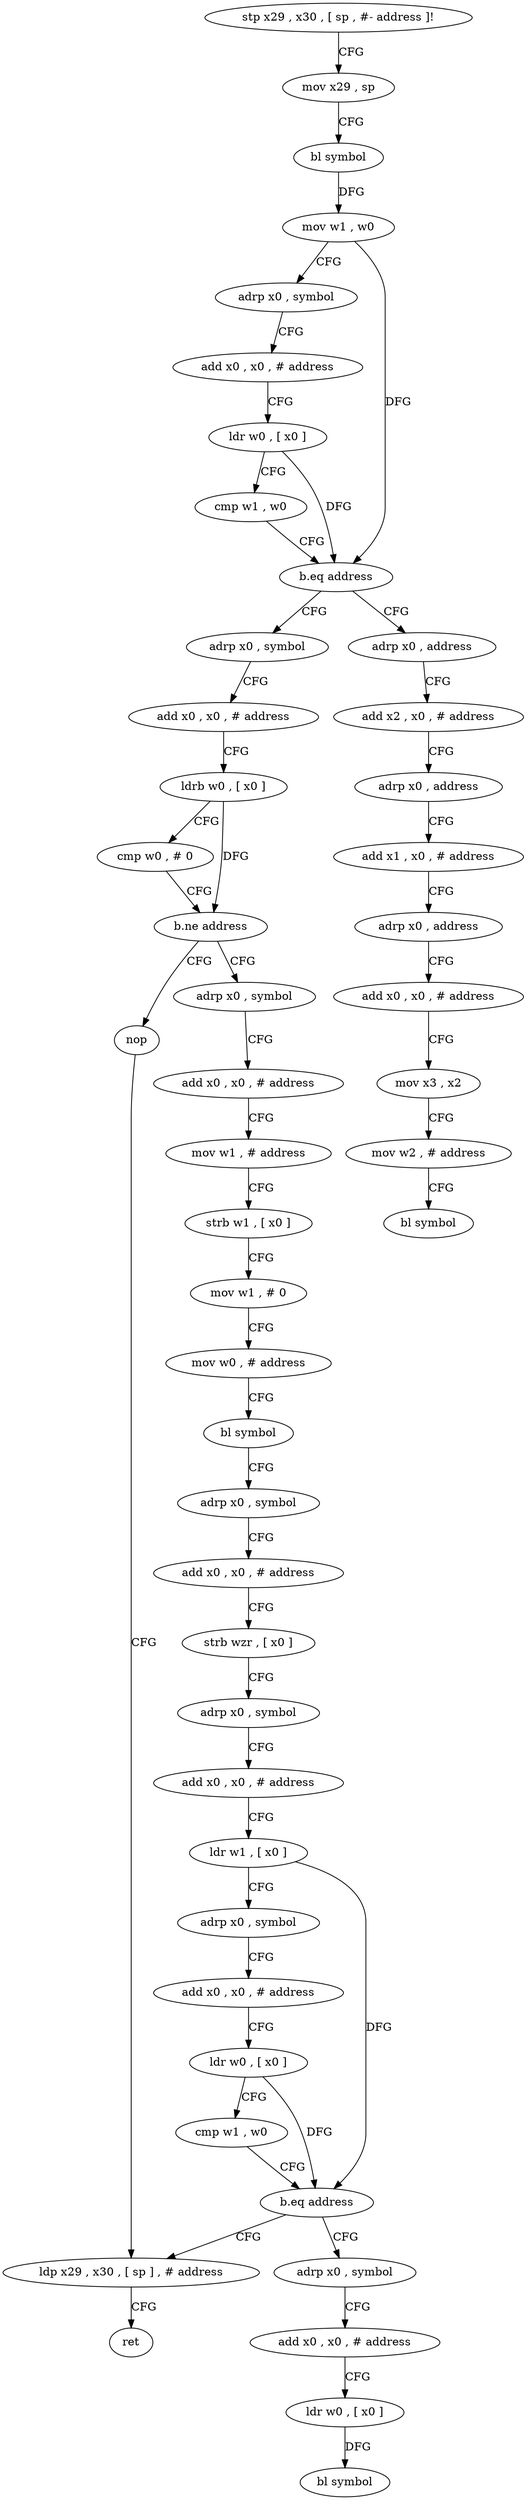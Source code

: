 digraph "func" {
"4214180" [label = "stp x29 , x30 , [ sp , #- address ]!" ]
"4214184" [label = "mov x29 , sp" ]
"4214188" [label = "bl symbol" ]
"4214192" [label = "mov w1 , w0" ]
"4214196" [label = "adrp x0 , symbol" ]
"4214200" [label = "add x0 , x0 , # address" ]
"4214204" [label = "ldr w0 , [ x0 ]" ]
"4214208" [label = "cmp w1 , w0" ]
"4214212" [label = "b.eq address" ]
"4214252" [label = "adrp x0 , symbol" ]
"4214216" [label = "adrp x0 , address" ]
"4214256" [label = "add x0 , x0 , # address" ]
"4214260" [label = "ldrb w0 , [ x0 ]" ]
"4214264" [label = "cmp w0 , # 0" ]
"4214268" [label = "b.ne address" ]
"4214360" [label = "nop" ]
"4214272" [label = "adrp x0 , symbol" ]
"4214220" [label = "add x2 , x0 , # address" ]
"4214224" [label = "adrp x0 , address" ]
"4214228" [label = "add x1 , x0 , # address" ]
"4214232" [label = "adrp x0 , address" ]
"4214236" [label = "add x0 , x0 , # address" ]
"4214240" [label = "mov x3 , x2" ]
"4214244" [label = "mov w2 , # address" ]
"4214248" [label = "bl symbol" ]
"4214364" [label = "ldp x29 , x30 , [ sp ] , # address" ]
"4214276" [label = "add x0 , x0 , # address" ]
"4214280" [label = "mov w1 , # address" ]
"4214284" [label = "strb w1 , [ x0 ]" ]
"4214288" [label = "mov w1 , # 0" ]
"4214292" [label = "mov w0 , # address" ]
"4214296" [label = "bl symbol" ]
"4214300" [label = "adrp x0 , symbol" ]
"4214304" [label = "add x0 , x0 , # address" ]
"4214308" [label = "strb wzr , [ x0 ]" ]
"4214312" [label = "adrp x0 , symbol" ]
"4214316" [label = "add x0 , x0 , # address" ]
"4214320" [label = "ldr w1 , [ x0 ]" ]
"4214324" [label = "adrp x0 , symbol" ]
"4214328" [label = "add x0 , x0 , # address" ]
"4214332" [label = "ldr w0 , [ x0 ]" ]
"4214336" [label = "cmp w1 , w0" ]
"4214340" [label = "b.eq address" ]
"4214344" [label = "adrp x0 , symbol" ]
"4214368" [label = "ret" ]
"4214348" [label = "add x0 , x0 , # address" ]
"4214352" [label = "ldr w0 , [ x0 ]" ]
"4214356" [label = "bl symbol" ]
"4214180" -> "4214184" [ label = "CFG" ]
"4214184" -> "4214188" [ label = "CFG" ]
"4214188" -> "4214192" [ label = "DFG" ]
"4214192" -> "4214196" [ label = "CFG" ]
"4214192" -> "4214212" [ label = "DFG" ]
"4214196" -> "4214200" [ label = "CFG" ]
"4214200" -> "4214204" [ label = "CFG" ]
"4214204" -> "4214208" [ label = "CFG" ]
"4214204" -> "4214212" [ label = "DFG" ]
"4214208" -> "4214212" [ label = "CFG" ]
"4214212" -> "4214252" [ label = "CFG" ]
"4214212" -> "4214216" [ label = "CFG" ]
"4214252" -> "4214256" [ label = "CFG" ]
"4214216" -> "4214220" [ label = "CFG" ]
"4214256" -> "4214260" [ label = "CFG" ]
"4214260" -> "4214264" [ label = "CFG" ]
"4214260" -> "4214268" [ label = "DFG" ]
"4214264" -> "4214268" [ label = "CFG" ]
"4214268" -> "4214360" [ label = "CFG" ]
"4214268" -> "4214272" [ label = "CFG" ]
"4214360" -> "4214364" [ label = "CFG" ]
"4214272" -> "4214276" [ label = "CFG" ]
"4214220" -> "4214224" [ label = "CFG" ]
"4214224" -> "4214228" [ label = "CFG" ]
"4214228" -> "4214232" [ label = "CFG" ]
"4214232" -> "4214236" [ label = "CFG" ]
"4214236" -> "4214240" [ label = "CFG" ]
"4214240" -> "4214244" [ label = "CFG" ]
"4214244" -> "4214248" [ label = "CFG" ]
"4214364" -> "4214368" [ label = "CFG" ]
"4214276" -> "4214280" [ label = "CFG" ]
"4214280" -> "4214284" [ label = "CFG" ]
"4214284" -> "4214288" [ label = "CFG" ]
"4214288" -> "4214292" [ label = "CFG" ]
"4214292" -> "4214296" [ label = "CFG" ]
"4214296" -> "4214300" [ label = "CFG" ]
"4214300" -> "4214304" [ label = "CFG" ]
"4214304" -> "4214308" [ label = "CFG" ]
"4214308" -> "4214312" [ label = "CFG" ]
"4214312" -> "4214316" [ label = "CFG" ]
"4214316" -> "4214320" [ label = "CFG" ]
"4214320" -> "4214324" [ label = "CFG" ]
"4214320" -> "4214340" [ label = "DFG" ]
"4214324" -> "4214328" [ label = "CFG" ]
"4214328" -> "4214332" [ label = "CFG" ]
"4214332" -> "4214336" [ label = "CFG" ]
"4214332" -> "4214340" [ label = "DFG" ]
"4214336" -> "4214340" [ label = "CFG" ]
"4214340" -> "4214364" [ label = "CFG" ]
"4214340" -> "4214344" [ label = "CFG" ]
"4214344" -> "4214348" [ label = "CFG" ]
"4214348" -> "4214352" [ label = "CFG" ]
"4214352" -> "4214356" [ label = "DFG" ]
}
